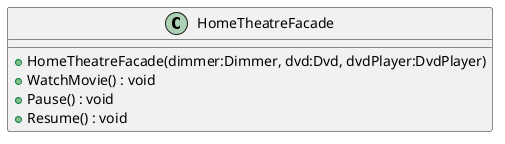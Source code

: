 @startuml
class HomeTheatreFacade {
    + HomeTheatreFacade(dimmer:Dimmer, dvd:Dvd, dvdPlayer:DvdPlayer)
    + WatchMovie() : void
    + Pause() : void
    + Resume() : void
}
@enduml

